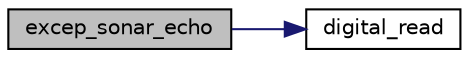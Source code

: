 digraph "excep_sonar_echo"
{
 // LATEX_PDF_SIZE
  edge [fontname="Helvetica",fontsize="10",labelfontname="Helvetica",labelfontsize="10"];
  node [fontname="Helvetica",fontsize="10",shape=record];
  rankdir="LR";
  Node1 [label="excep_sonar_echo",height=0.2,width=0.4,color="black", fillcolor="grey75", style="filled", fontcolor="black",tooltip="超音波センサエコーパルスの立ち上がりと立ち下がりエッジでの"];
  Node1 -> Node2 [color="midnightblue",fontsize="10",style="solid",fontname="Helvetica"];
  Node2 [label="digital_read",height=0.2,width=0.4,color="black", fillcolor="white", style="filled",URL="$general__io_8c.html#a8a6158497d90adbd086fe047124f4f3f",tooltip="汎用入力ポートの取得"];
}
